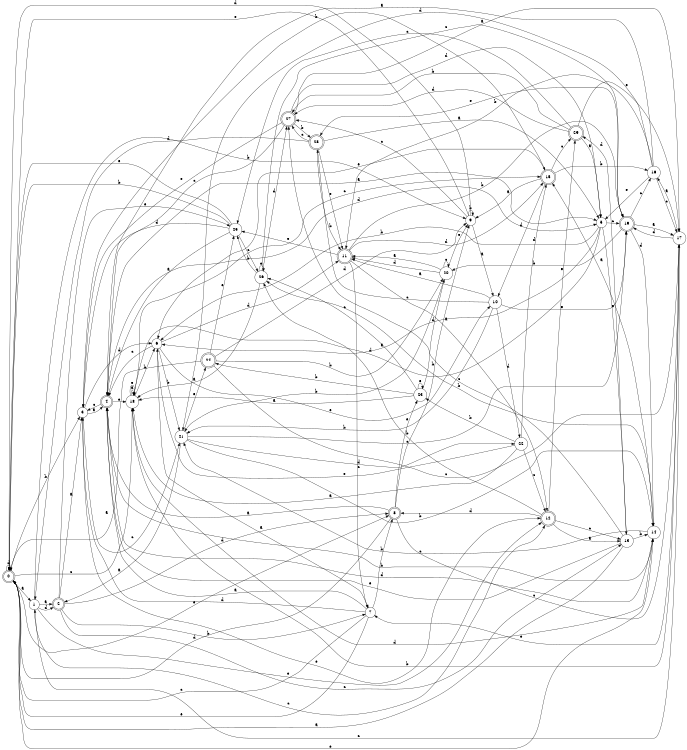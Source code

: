 digraph n24_9 {
__start0 [label="" shape="none"];

rankdir=LR;
size="8,5";

s0 [style="rounded,filled", color="black", fillcolor="white" shape="doublecircle", label="0"];
s1 [style="filled", color="black", fillcolor="white" shape="circle", label="1"];
s2 [style="rounded,filled", color="black", fillcolor="white" shape="doublecircle", label="2"];
s3 [style="filled", color="black", fillcolor="white" shape="circle", label="3"];
s4 [style="rounded,filled", color="black", fillcolor="white" shape="doublecircle", label="4"];
s5 [style="filled", color="black", fillcolor="white" shape="circle", label="5"];
s6 [style="filled", color="black", fillcolor="white" shape="circle", label="6"];
s7 [style="filled", color="black", fillcolor="white" shape="circle", label="7"];
s8 [style="rounded,filled", color="black", fillcolor="white" shape="doublecircle", label="8"];
s9 [style="filled", color="black", fillcolor="white" shape="circle", label="9"];
s10 [style="filled", color="black", fillcolor="white" shape="circle", label="10"];
s11 [style="rounded,filled", color="black", fillcolor="white" shape="doublecircle", label="11"];
s12 [style="rounded,filled", color="black", fillcolor="white" shape="doublecircle", label="12"];
s13 [style="filled", color="black", fillcolor="white" shape="circle", label="13"];
s14 [style="filled", color="black", fillcolor="white" shape="circle", label="14"];
s15 [style="rounded,filled", color="black", fillcolor="white" shape="doublecircle", label="15"];
s16 [style="filled", color="black", fillcolor="white" shape="circle", label="16"];
s17 [style="filled", color="black", fillcolor="white" shape="circle", label="17"];
s18 [style="filled", color="black", fillcolor="white" shape="circle", label="18"];
s19 [style="rounded,filled", color="black", fillcolor="white" shape="doublecircle", label="19"];
s20 [style="filled", color="black", fillcolor="white" shape="circle", label="20"];
s21 [style="filled", color="black", fillcolor="white" shape="circle", label="21"];
s22 [style="filled", color="black", fillcolor="white" shape="circle", label="22"];
s23 [style="filled", color="black", fillcolor="white" shape="circle", label="23"];
s24 [style="rounded,filled", color="black", fillcolor="white" shape="doublecircle", label="24"];
s25 [style="filled", color="black", fillcolor="white" shape="circle", label="25"];
s26 [style="filled", color="black", fillcolor="white" shape="circle", label="26"];
s27 [style="rounded,filled", color="black", fillcolor="white" shape="doublecircle", label="27"];
s28 [style="rounded,filled", color="black", fillcolor="white" shape="doublecircle", label="28"];
s29 [style="rounded,filled", color="black", fillcolor="white" shape="doublecircle", label="29"];
s0 -> s1 [label="a"];
s0 -> s3 [label="b"];
s0 -> s18 [label="c"];
s0 -> s0 [label="d"];
s0 -> s8 [label="e"];
s1 -> s2 [label="a"];
s1 -> s9 [label="b"];
s1 -> s12 [label="c"];
s1 -> s2 [label="d"];
s1 -> s12 [label="e"];
s2 -> s3 [label="a"];
s2 -> s7 [label="b"];
s2 -> s13 [label="c"];
s2 -> s8 [label="d"];
s2 -> s25 [label="e"];
s3 -> s4 [label="a"];
s3 -> s15 [label="b"];
s3 -> s21 [label="c"];
s3 -> s6 [label="d"];
s3 -> s12 [label="e"];
s4 -> s5 [label="a"];
s4 -> s14 [label="b"];
s4 -> s3 [label="c"];
s4 -> s5 [label="d"];
s4 -> s18 [label="e"];
s5 -> s6 [label="a"];
s5 -> s6 [label="b"];
s5 -> s19 [label="c"];
s5 -> s18 [label="d"];
s5 -> s13 [label="e"];
s6 -> s7 [label="a"];
s6 -> s21 [label="b"];
s6 -> s4 [label="c"];
s6 -> s11 [label="d"];
s6 -> s10 [label="e"];
s7 -> s4 [label="a"];
s7 -> s8 [label="b"];
s7 -> s0 [label="c"];
s7 -> s3 [label="d"];
s7 -> s0 [label="e"];
s8 -> s4 [label="a"];
s8 -> s9 [label="b"];
s8 -> s17 [label="c"];
s8 -> s0 [label="d"];
s8 -> s23 [label="e"];
s9 -> s10 [label="a"];
s9 -> s9 [label="b"];
s9 -> s27 [label="c"];
s9 -> s0 [label="d"];
s9 -> s0 [label="e"];
s10 -> s11 [label="a"];
s10 -> s21 [label="b"];
s10 -> s28 [label="c"];
s10 -> s22 [label="d"];
s10 -> s19 [label="e"];
s11 -> s12 [label="a"];
s11 -> s19 [label="b"];
s11 -> s7 [label="c"];
s11 -> s15 [label="d"];
s11 -> s25 [label="e"];
s12 -> s13 [label="a"];
s12 -> s26 [label="b"];
s12 -> s13 [label="c"];
s12 -> s8 [label="d"];
s12 -> s29 [label="e"];
s13 -> s0 [label="a"];
s13 -> s14 [label="b"];
s13 -> s27 [label="c"];
s13 -> s29 [label="d"];
s13 -> s4 [label="e"];
s14 -> s15 [label="a"];
s14 -> s26 [label="b"];
s14 -> s21 [label="c"];
s14 -> s4 [label="d"];
s14 -> s0 [label="e"];
s15 -> s9 [label="a"];
s15 -> s16 [label="b"];
s15 -> s29 [label="c"];
s15 -> s10 [label="d"];
s15 -> s6 [label="e"];
s16 -> s4 [label="a"];
s16 -> s11 [label="b"];
s16 -> s17 [label="c"];
s16 -> s21 [label="d"];
s16 -> s5 [label="e"];
s17 -> s16 [label="a"];
s17 -> s18 [label="b"];
s17 -> s1 [label="c"];
s17 -> s19 [label="d"];
s17 -> s7 [label="e"];
s18 -> s18 [label="a"];
s18 -> s6 [label="b"];
s18 -> s15 [label="c"];
s18 -> s14 [label="d"];
s18 -> s18 [label="e"];
s19 -> s17 [label="a"];
s19 -> s20 [label="b"];
s19 -> s16 [label="c"];
s19 -> s14 [label="d"];
s19 -> s28 [label="e"];
s20 -> s11 [label="a"];
s20 -> s21 [label="b"];
s20 -> s20 [label="c"];
s20 -> s11 [label="d"];
s20 -> s9 [label="e"];
s21 -> s2 [label="a"];
s21 -> s14 [label="b"];
s21 -> s19 [label="c"];
s21 -> s22 [label="d"];
s21 -> s24 [label="e"];
s22 -> s18 [label="a"];
s22 -> s23 [label="b"];
s22 -> s12 [label="c"];
s22 -> s15 [label="d"];
s22 -> s6 [label="e"];
s23 -> s18 [label="a"];
s23 -> s24 [label="b"];
s23 -> s26 [label="c"];
s23 -> s20 [label="d"];
s23 -> s23 [label="e"];
s24 -> s0 [label="a"];
s24 -> s20 [label="b"];
s24 -> s17 [label="c"];
s24 -> s9 [label="d"];
s24 -> s25 [label="e"];
s25 -> s4 [label="a"];
s25 -> s0 [label="b"];
s25 -> s26 [label="c"];
s25 -> s3 [label="d"];
s25 -> s0 [label="e"];
s26 -> s18 [label="a"];
s26 -> s25 [label="b"];
s26 -> s19 [label="c"];
s26 -> s27 [label="d"];
s26 -> s26 [label="e"];
s27 -> s17 [label="a"];
s27 -> s28 [label="b"];
s27 -> s4 [label="c"];
s27 -> s5 [label="d"];
s27 -> s3 [label="e"];
s28 -> s5 [label="a"];
s28 -> s11 [label="b"];
s28 -> s27 [label="c"];
s28 -> s1 [label="d"];
s28 -> s11 [label="e"];
s29 -> s5 [label="a"];
s29 -> s27 [label="b"];
s29 -> s25 [label="c"];
s29 -> s27 [label="d"];
s29 -> s17 [label="e"];

}